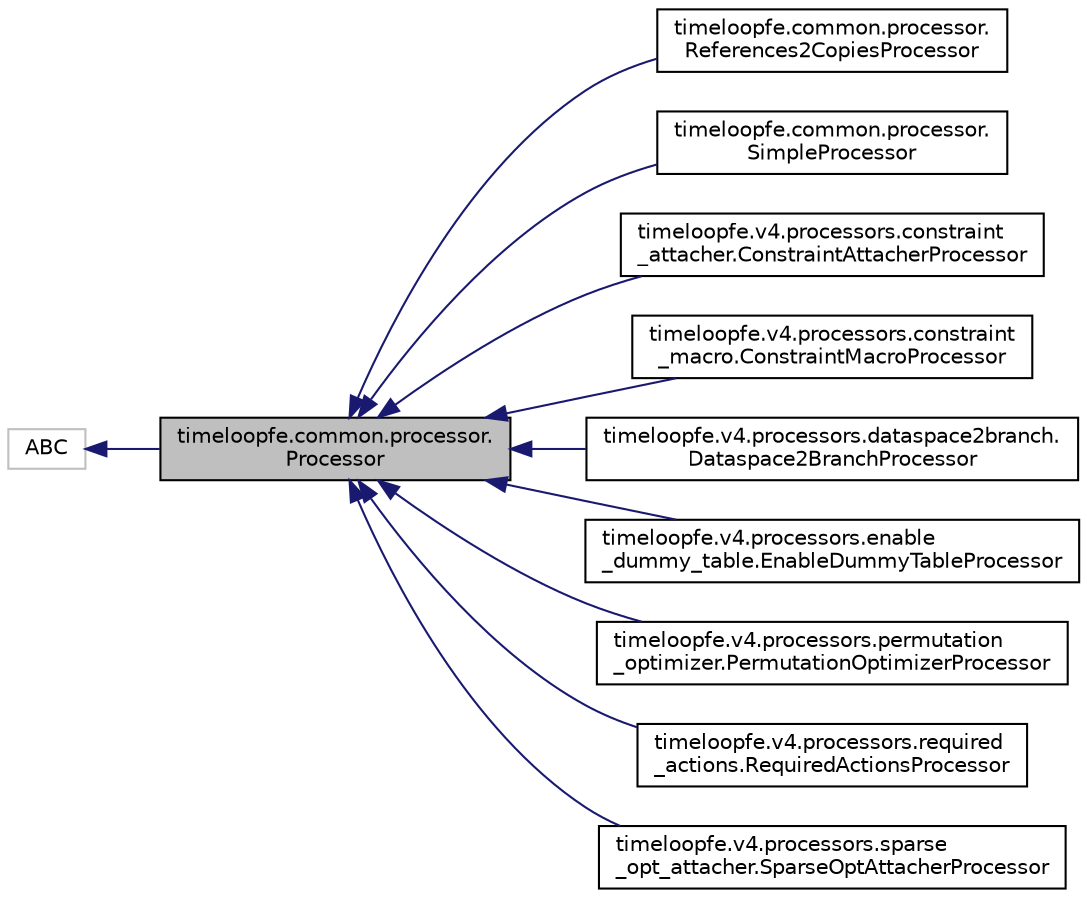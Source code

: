 digraph "timeloopfe.common.processor.Processor"
{
 // LATEX_PDF_SIZE
  edge [fontname="Helvetica",fontsize="10",labelfontname="Helvetica",labelfontsize="10"];
  node [fontname="Helvetica",fontsize="10",shape=record];
  rankdir="LR";
  Node1 [label="timeloopfe.common.processor.\lProcessor",height=0.2,width=0.4,color="black", fillcolor="grey75", style="filled", fontcolor="black",tooltip="Base class for all processors, which are used to modify the specification before it is passed to Acce..."];
  Node2 -> Node1 [dir="back",color="midnightblue",fontsize="10",style="solid",fontname="Helvetica"];
  Node2 [label="ABC",height=0.2,width=0.4,color="grey75", fillcolor="white", style="filled",tooltip=" "];
  Node1 -> Node3 [dir="back",color="midnightblue",fontsize="10",style="solid",fontname="Helvetica"];
  Node3 [label="timeloopfe.common.processor.\lReferences2CopiesProcessor",height=0.2,width=0.4,color="black", fillcolor="white", style="filled",URL="$classtimeloopfe_1_1common_1_1processor_1_1References2CopiesProcessor.html",tooltip="Converts references to copies in the specification."];
  Node1 -> Node4 [dir="back",color="midnightblue",fontsize="10",style="solid",fontname="Helvetica"];
  Node4 [label="timeloopfe.common.processor.\lSimpleProcessor",height=0.2,width=0.4,color="black", fillcolor="white", style="filled",URL="$classtimeloopfe_1_1common_1_1processor_1_1SimpleProcessor.html",tooltip="An example simple processor."];
  Node1 -> Node5 [dir="back",color="midnightblue",fontsize="10",style="solid",fontname="Helvetica"];
  Node5 [label="timeloopfe.v4.processors.constraint\l_attacher.ConstraintAttacherProcessor",height=0.2,width=0.4,color="black", fillcolor="white", style="filled",URL="$classtimeloopfe_1_1v4_1_1processors_1_1constraint__attacher_1_1ConstraintAttacherProcessor.html",tooltip="Takes constraints from constraints lists and attaches them to objects in the architecture."];
  Node1 -> Node6 [dir="back",color="midnightblue",fontsize="10",style="solid",fontname="Helvetica"];
  Node6 [label="timeloopfe.v4.processors.constraint\l_macro.ConstraintMacroProcessor",height=0.2,width=0.4,color="black", fillcolor="white", style="filled",URL="$classtimeloopfe_1_1v4_1_1processors_1_1constraint__macro_1_1ConstraintMacroProcessor.html",tooltip="Defines constraint macros to be used for simplifying constraint specification."];
  Node1 -> Node7 [dir="back",color="midnightblue",fontsize="10",style="solid",fontname="Helvetica"];
  Node7 [label="timeloopfe.v4.processors.dataspace2branch.\lDataspace2BranchProcessor",height=0.2,width=0.4,color="black", fillcolor="white", style="filled",URL="$classtimeloopfe_1_1v4_1_1processors_1_1dataspace2branch_1_1Dataspace2BranchProcessor.html",tooltip="Resolves which data spaces are kept in which branches."];
  Node1 -> Node8 [dir="back",color="midnightblue",fontsize="10",style="solid",fontname="Helvetica"];
  Node8 [label="timeloopfe.v4.processors.enable\l_dummy_table.EnableDummyTableProcessor",height=0.2,width=0.4,color="black", fillcolor="white", style="filled",URL="$classtimeloopfe_1_1v4_1_1processors_1_1enable__dummy__table_1_1EnableDummyTableProcessor.html",tooltip="Enable the dummy table for Accelergy to placeholder energy/area."];
  Node1 -> Node9 [dir="back",color="midnightblue",fontsize="10",style="solid",fontname="Helvetica"];
  Node9 [label="timeloopfe.v4.processors.permutation\l_optimizer.PermutationOptimizerProcessor",height=0.2,width=0.4,color="black", fillcolor="white", style="filled",URL="$classtimeloopfe_1_1v4_1_1processors_1_1permutation__optimizer_1_1PermutationOptimizerProcessor.html",tooltip="Optimizes permutation by pruning superfluous permutations."];
  Node1 -> Node10 [dir="back",color="midnightblue",fontsize="10",style="solid",fontname="Helvetica"];
  Node10 [label="timeloopfe.v4.processors.required\l_actions.RequiredActionsProcessor",height=0.2,width=0.4,color="black", fillcolor="white", style="filled",URL="$classtimeloopfe_1_1v4_1_1processors_1_1required__actions_1_1RequiredActionsProcessor.html",tooltip="Ensures that all components have actions defined for Accelergy."];
  Node1 -> Node11 [dir="back",color="midnightblue",fontsize="10",style="solid",fontname="Helvetica"];
  Node11 [label="timeloopfe.v4.processors.sparse\l_opt_attacher.SparseOptAttacherProcessor",height=0.2,width=0.4,color="black", fillcolor="white", style="filled",URL="$classtimeloopfe_1_1v4_1_1processors_1_1sparse__opt__attacher_1_1SparseOptAttacherProcessor.html",tooltip="Takes sparse optimizations from sparse optimizations lists and attaches them to the architecture."];
}
